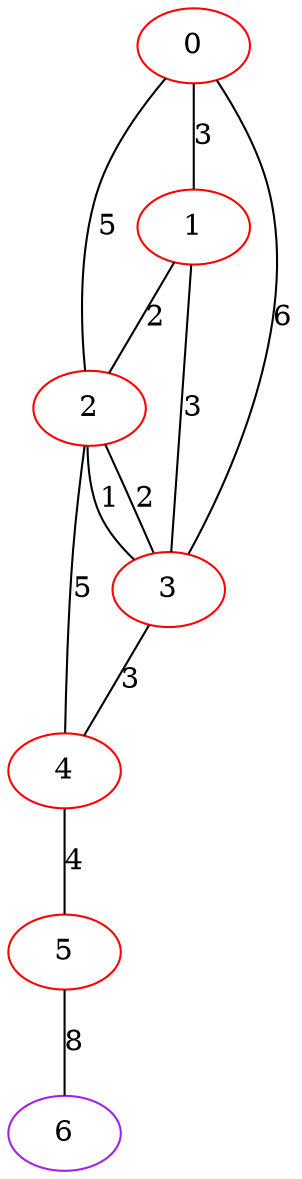 graph "" {
0 [color=red, weight=1];
1 [color=red, weight=1];
2 [color=red, weight=1];
3 [color=red, weight=1];
4 [color=red, weight=1];
5 [color=red, weight=1];
6 [color=purple, weight=4];
0 -- 1  [key=0, label=3];
0 -- 2  [key=0, label=5];
0 -- 3  [key=0, label=6];
1 -- 2  [key=0, label=2];
1 -- 3  [key=0, label=3];
2 -- 3  [key=0, label=2];
2 -- 3  [key=1, label=1];
2 -- 4  [key=0, label=5];
3 -- 4  [key=0, label=3];
4 -- 5  [key=0, label=4];
5 -- 6  [key=0, label=8];
}
